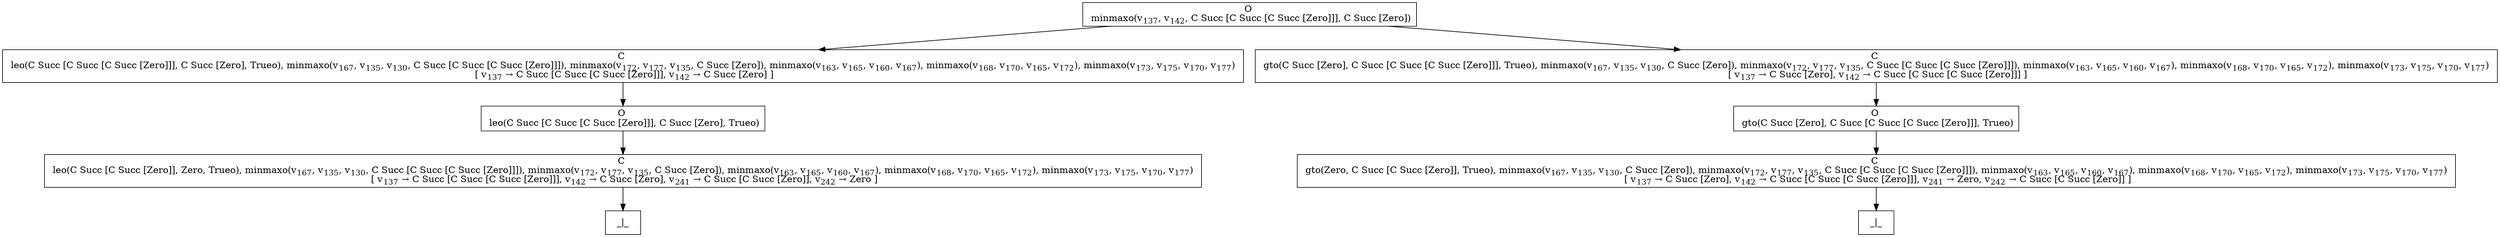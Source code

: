 digraph {
    graph [rankdir=TB
          ,bgcolor=transparent];
    node [shape=box
         ,fillcolor=white
         ,style=filled];
    0 [label=<O <BR/> minmaxo(v<SUB>137</SUB>, v<SUB>142</SUB>, C Succ [C Succ [C Succ [Zero]]], C Succ [Zero])>];
    1 [label=<C <BR/> leo(C Succ [C Succ [C Succ [Zero]]], C Succ [Zero], Trueo), minmaxo(v<SUB>167</SUB>, v<SUB>135</SUB>, v<SUB>130</SUB>, C Succ [C Succ [C Succ [Zero]]]), minmaxo(v<SUB>172</SUB>, v<SUB>177</SUB>, v<SUB>135</SUB>, C Succ [Zero]), minmaxo(v<SUB>163</SUB>, v<SUB>165</SUB>, v<SUB>160</SUB>, v<SUB>167</SUB>), minmaxo(v<SUB>168</SUB>, v<SUB>170</SUB>, v<SUB>165</SUB>, v<SUB>172</SUB>), minmaxo(v<SUB>173</SUB>, v<SUB>175</SUB>, v<SUB>170</SUB>, v<SUB>177</SUB>) <BR/>  [ v<SUB>137</SUB> &rarr; C Succ [C Succ [C Succ [Zero]]], v<SUB>142</SUB> &rarr; C Succ [Zero] ] >];
    2 [label=<C <BR/> gto(C Succ [Zero], C Succ [C Succ [C Succ [Zero]]], Trueo), minmaxo(v<SUB>167</SUB>, v<SUB>135</SUB>, v<SUB>130</SUB>, C Succ [Zero]), minmaxo(v<SUB>172</SUB>, v<SUB>177</SUB>, v<SUB>135</SUB>, C Succ [C Succ [C Succ [Zero]]]), minmaxo(v<SUB>163</SUB>, v<SUB>165</SUB>, v<SUB>160</SUB>, v<SUB>167</SUB>), minmaxo(v<SUB>168</SUB>, v<SUB>170</SUB>, v<SUB>165</SUB>, v<SUB>172</SUB>), minmaxo(v<SUB>173</SUB>, v<SUB>175</SUB>, v<SUB>170</SUB>, v<SUB>177</SUB>) <BR/>  [ v<SUB>137</SUB> &rarr; C Succ [Zero], v<SUB>142</SUB> &rarr; C Succ [C Succ [C Succ [Zero]]] ] >];
    3 [label=<O <BR/> leo(C Succ [C Succ [C Succ [Zero]]], C Succ [Zero], Trueo)>];
    4 [label=<C <BR/> leo(C Succ [C Succ [Zero]], Zero, Trueo), minmaxo(v<SUB>167</SUB>, v<SUB>135</SUB>, v<SUB>130</SUB>, C Succ [C Succ [C Succ [Zero]]]), minmaxo(v<SUB>172</SUB>, v<SUB>177</SUB>, v<SUB>135</SUB>, C Succ [Zero]), minmaxo(v<SUB>163</SUB>, v<SUB>165</SUB>, v<SUB>160</SUB>, v<SUB>167</SUB>), minmaxo(v<SUB>168</SUB>, v<SUB>170</SUB>, v<SUB>165</SUB>, v<SUB>172</SUB>), minmaxo(v<SUB>173</SUB>, v<SUB>175</SUB>, v<SUB>170</SUB>, v<SUB>177</SUB>) <BR/>  [ v<SUB>137</SUB> &rarr; C Succ [C Succ [C Succ [Zero]]], v<SUB>142</SUB> &rarr; C Succ [Zero], v<SUB>241</SUB> &rarr; C Succ [C Succ [Zero]], v<SUB>242</SUB> &rarr; Zero ] >];
    5 [label=<_|_>];
    6 [label=<O <BR/> gto(C Succ [Zero], C Succ [C Succ [C Succ [Zero]]], Trueo)>];
    7 [label=<C <BR/> gto(Zero, C Succ [C Succ [Zero]], Trueo), minmaxo(v<SUB>167</SUB>, v<SUB>135</SUB>, v<SUB>130</SUB>, C Succ [Zero]), minmaxo(v<SUB>172</SUB>, v<SUB>177</SUB>, v<SUB>135</SUB>, C Succ [C Succ [C Succ [Zero]]]), minmaxo(v<SUB>163</SUB>, v<SUB>165</SUB>, v<SUB>160</SUB>, v<SUB>167</SUB>), minmaxo(v<SUB>168</SUB>, v<SUB>170</SUB>, v<SUB>165</SUB>, v<SUB>172</SUB>), minmaxo(v<SUB>173</SUB>, v<SUB>175</SUB>, v<SUB>170</SUB>, v<SUB>177</SUB>) <BR/>  [ v<SUB>137</SUB> &rarr; C Succ [Zero], v<SUB>142</SUB> &rarr; C Succ [C Succ [C Succ [Zero]]], v<SUB>241</SUB> &rarr; Zero, v<SUB>242</SUB> &rarr; C Succ [C Succ [Zero]] ] >];
    8 [label=<_|_>];
    0 -> 1 [label=""];
    0 -> 2 [label=""];
    1 -> 3 [label=""];
    2 -> 6 [label=""];
    3 -> 4 [label=""];
    4 -> 5 [label=""];
    6 -> 7 [label=""];
    7 -> 8 [label=""];
}